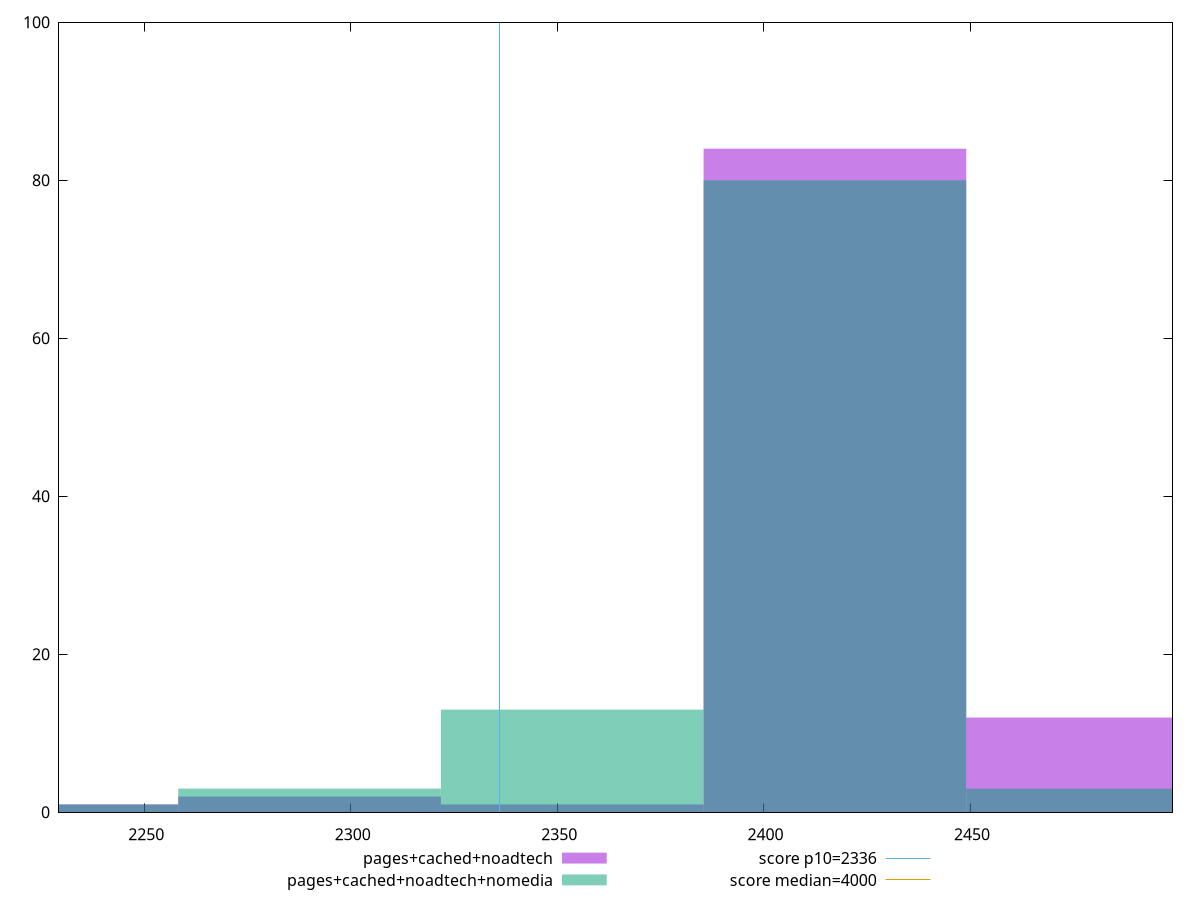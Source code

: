 reset

$pagesCachedNoadtech <<EOF
2417.269212601641 84
2480.881560301684 12
2353.656864901598 1
2290.0445172015548 2
2226.4321695015115 1
EOF

$pagesCachedNoadtechNomedia <<EOF
2417.269212601641 80
2353.656864901598 13
2226.4321695015115 1
2290.0445172015548 3
2480.881560301684 3
EOF

set key outside below
set boxwidth 63.61234770004319
set xrange [2229.366:2499.0225]
set yrange [0:100]
set trange [0:100]
set style fill transparent solid 0.5 noborder

set parametric
set terminal svg size 640, 500 enhanced background rgb 'white'
set output "report_00025_2021-02-22T21:38:55.199Z/first-contentful-paint/comparison/histogram/2_vs_3.svg"

plot $pagesCachedNoadtech title "pages+cached+noadtech" with boxes, \
     $pagesCachedNoadtechNomedia title "pages+cached+noadtech+nomedia" with boxes, \
     2336,t title "score p10=2336", \
     4000,t title "score median=4000"

reset

